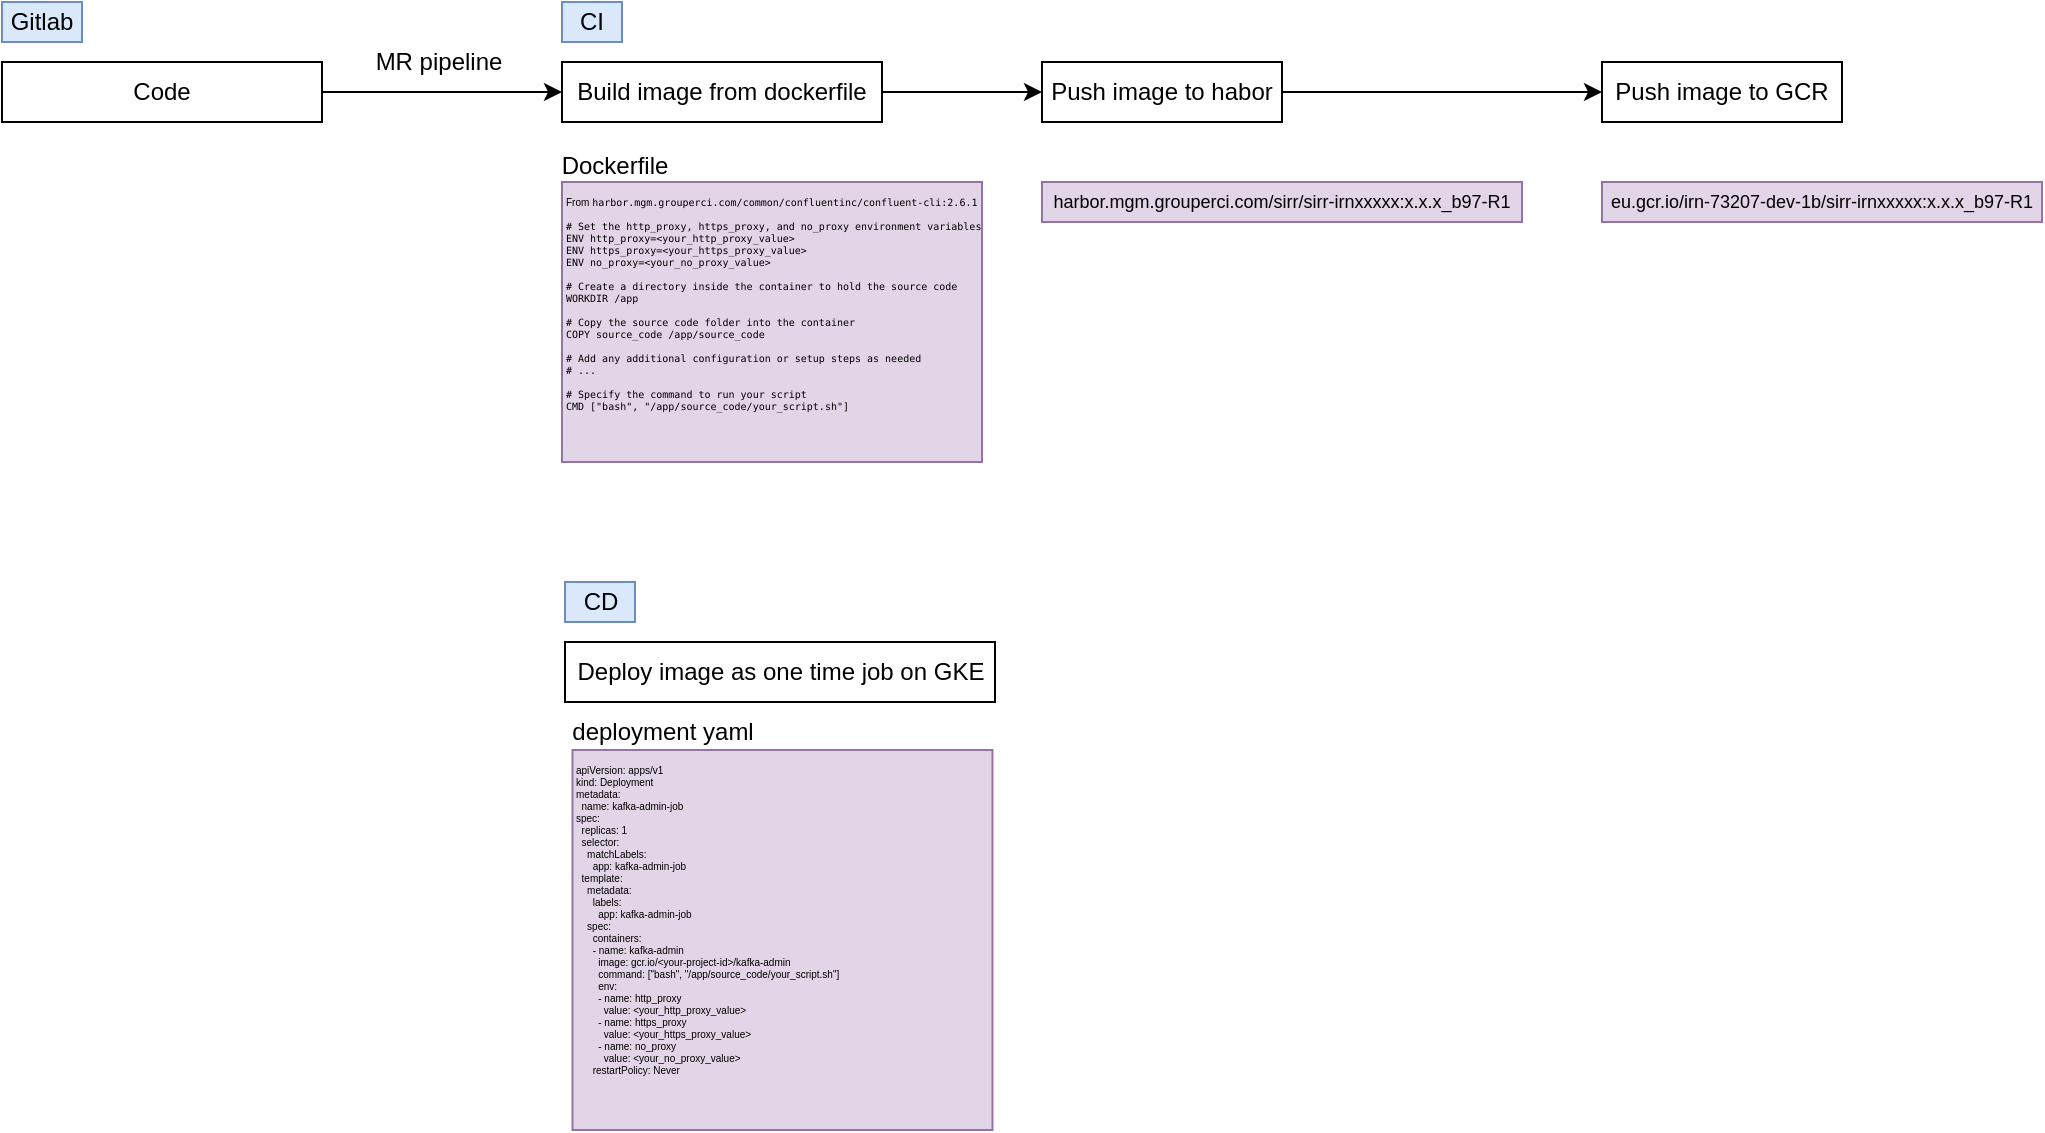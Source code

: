<mxfile version="21.3.2" type="github">
  <diagram name="Page-1" id="FfCRoQGH_oKn72j3upOo">
    <mxGraphModel dx="2117" dy="549" grid="1" gridSize="10" guides="1" tooltips="1" connect="1" arrows="1" fold="1" page="1" pageScale="1" pageWidth="827" pageHeight="1169" math="0" shadow="0">
      <root>
        <mxCell id="0" />
        <mxCell id="1" parent="0" />
        <mxCell id="AF05VZKG7TkKXqjTwzGu-1" value="CI" style="rounded=0;whiteSpace=wrap;html=1;fillColor=#dae8fc;strokeColor=#6c8ebf;" vertex="1" parent="1">
          <mxGeometry x="40" y="120" width="30" height="20" as="geometry" />
        </mxCell>
        <mxCell id="AF05VZKG7TkKXqjTwzGu-2" value="Deploy image as one time job on GKE" style="rounded=0;whiteSpace=wrap;html=1;" vertex="1" parent="1">
          <mxGeometry x="41.5" y="440" width="215" height="30" as="geometry" />
        </mxCell>
        <mxCell id="AF05VZKG7TkKXqjTwzGu-7" style="edgeStyle=orthogonalEdgeStyle;rounded=0;orthogonalLoop=1;jettySize=auto;html=1;entryX=0;entryY=0.5;entryDx=0;entryDy=0;" edge="1" parent="1" source="AF05VZKG7TkKXqjTwzGu-3" target="AF05VZKG7TkKXqjTwzGu-4">
          <mxGeometry relative="1" as="geometry" />
        </mxCell>
        <mxCell id="AF05VZKG7TkKXqjTwzGu-3" value="Build image from dockerfile" style="rounded=0;whiteSpace=wrap;html=1;" vertex="1" parent="1">
          <mxGeometry x="40" y="150" width="160" height="30" as="geometry" />
        </mxCell>
        <mxCell id="AF05VZKG7TkKXqjTwzGu-8" style="edgeStyle=orthogonalEdgeStyle;rounded=0;orthogonalLoop=1;jettySize=auto;html=1;entryX=0;entryY=0.5;entryDx=0;entryDy=0;" edge="1" parent="1" source="AF05VZKG7TkKXqjTwzGu-4" target="AF05VZKG7TkKXqjTwzGu-5">
          <mxGeometry relative="1" as="geometry" />
        </mxCell>
        <mxCell id="AF05VZKG7TkKXqjTwzGu-4" value="Push image to habor" style="rounded=0;whiteSpace=wrap;html=1;" vertex="1" parent="1">
          <mxGeometry x="280" y="150" width="120" height="30" as="geometry" />
        </mxCell>
        <mxCell id="AF05VZKG7TkKXqjTwzGu-5" value="Push image to GCR" style="rounded=0;whiteSpace=wrap;html=1;" vertex="1" parent="1">
          <mxGeometry x="560" y="150" width="120" height="30" as="geometry" />
        </mxCell>
        <mxCell id="AF05VZKG7TkKXqjTwzGu-6" value="CD" style="rounded=0;whiteSpace=wrap;html=1;fillColor=#dae8fc;strokeColor=#6c8ebf;" vertex="1" parent="1">
          <mxGeometry x="41.5" y="410" width="35" height="20" as="geometry" />
        </mxCell>
        <mxCell id="AF05VZKG7TkKXqjTwzGu-9" value="From&amp;nbsp;&lt;code style=&quot;font-size: 5px;&quot;&gt;harbor.mgm.grouperci.com/common/confluentinc/confluent-cli:2.6.1&lt;br style=&quot;font-size: 5px;&quot;&gt;&lt;br style=&quot;font-size: 5px;&quot;&gt;# Set the http_proxy, https_proxy, and no_proxy environment variables&lt;br style=&quot;font-size: 5px;&quot;&gt;ENV http_proxy=&amp;lt;your_http_proxy_value&amp;gt;&lt;br style=&quot;font-size: 5px;&quot;&gt;ENV https_proxy=&amp;lt;your_https_proxy_value&amp;gt;&lt;br style=&quot;font-size: 5px;&quot;&gt;ENV no_proxy=&amp;lt;your_no_proxy_value&amp;gt;&lt;br style=&quot;font-size: 5px;&quot;&gt;&lt;br style=&quot;font-size: 5px;&quot;&gt;# Create a directory inside the container to hold the source code&lt;br style=&quot;font-size: 5px;&quot;&gt;WORKDIR /app&lt;br style=&quot;font-size: 5px;&quot;&gt;&lt;br style=&quot;font-size: 5px;&quot;&gt;# Copy the source code folder into the container&lt;br style=&quot;font-size: 5px;&quot;&gt;COPY source_code /app/source_code&lt;br style=&quot;font-size: 5px;&quot;&gt;&lt;br style=&quot;font-size: 5px;&quot;&gt;# Add any additional configuration or setup steps as needed&lt;br style=&quot;font-size: 5px;&quot;&gt;# ...&lt;br style=&quot;font-size: 5px;&quot;&gt;&lt;br style=&quot;font-size: 5px;&quot;&gt;# Specify the command to run your script&lt;br style=&quot;font-size: 5px;&quot;&gt;CMD [&quot;bash&quot;, &quot;/app/source_code/your_script.sh&quot;]&lt;br style=&quot;font-size: 5px;&quot;&gt;&lt;br style=&quot;font-size: 5px;&quot;&gt;&lt;br style=&quot;font-size: 5px;&quot;&gt;&lt;br style=&quot;font-size: 5px;&quot;&gt;&lt;br style=&quot;font-size: 5px;&quot;&gt;&lt;br style=&quot;font-size: 5px;&quot;&gt;&lt;br style=&quot;font-size: 5px;&quot;&gt;&lt;/code&gt;" style="rounded=0;whiteSpace=wrap;html=1;verticalAlign=top;align=left;fontSize=5;fillColor=#e1d5e7;strokeColor=#9673a6;" vertex="1" parent="1">
          <mxGeometry x="40" y="210" width="210" height="140" as="geometry" />
        </mxCell>
        <mxCell id="AF05VZKG7TkKXqjTwzGu-10" value="harbor.mgm.grouperci.com/sirr/sirr-irnxxxxx:x.x.x_b97-R1" style="rounded=0;whiteSpace=wrap;html=1;fontSize=9;fillColor=#e1d5e7;strokeColor=#9673a6;" vertex="1" parent="1">
          <mxGeometry x="280" y="210" width="240" height="20" as="geometry" />
        </mxCell>
        <mxCell id="AF05VZKG7TkKXqjTwzGu-14" style="edgeStyle=orthogonalEdgeStyle;rounded=0;orthogonalLoop=1;jettySize=auto;html=1;entryX=0;entryY=0.5;entryDx=0;entryDy=0;" edge="1" parent="1" source="AF05VZKG7TkKXqjTwzGu-12" target="AF05VZKG7TkKXqjTwzGu-3">
          <mxGeometry relative="1" as="geometry" />
        </mxCell>
        <mxCell id="AF05VZKG7TkKXqjTwzGu-12" value="Code" style="rounded=0;whiteSpace=wrap;html=1;" vertex="1" parent="1">
          <mxGeometry x="-240" y="150" width="160" height="30" as="geometry" />
        </mxCell>
        <mxCell id="AF05VZKG7TkKXqjTwzGu-13" value="Gitlab" style="rounded=0;whiteSpace=wrap;html=1;fillColor=#dae8fc;strokeColor=#6c8ebf;" vertex="1" parent="1">
          <mxGeometry x="-240" y="120" width="40" height="20" as="geometry" />
        </mxCell>
        <mxCell id="AF05VZKG7TkKXqjTwzGu-15" value="MR pipeline" style="text;html=1;align=center;verticalAlign=middle;resizable=0;points=[];autosize=1;strokeColor=none;fillColor=none;" vertex="1" parent="1">
          <mxGeometry x="-67" y="135" width="90" height="30" as="geometry" />
        </mxCell>
        <mxCell id="AF05VZKG7TkKXqjTwzGu-16" value="eu.gcr.io/irn-73207-dev-1b/sirr-irnxxxxx:x.x.x_b97-R1" style="rounded=0;whiteSpace=wrap;html=1;fontSize=9;fillColor=#e1d5e7;strokeColor=#9673a6;" vertex="1" parent="1">
          <mxGeometry x="560" y="210" width="220" height="20" as="geometry" />
        </mxCell>
        <mxCell id="AF05VZKG7TkKXqjTwzGu-18" value="&lt;code style=&quot;&quot;&gt;&lt;div style=&quot;&quot;&gt;&lt;font face=&quot;Helvetica&quot;&gt;apiVersion: apps/v1&lt;/font&gt;&lt;/div&gt;&lt;div style=&quot;&quot;&gt;&lt;font face=&quot;Helvetica&quot;&gt;kind: Deployment&lt;/font&gt;&lt;/div&gt;&lt;div style=&quot;&quot;&gt;&lt;font face=&quot;Helvetica&quot;&gt;metadata:&lt;/font&gt;&lt;/div&gt;&lt;div style=&quot;&quot;&gt;&lt;font face=&quot;Helvetica&quot;&gt;&amp;nbsp; name: kafka-admin-job&lt;/font&gt;&lt;/div&gt;&lt;div style=&quot;&quot;&gt;&lt;font face=&quot;Helvetica&quot;&gt;spec:&lt;/font&gt;&lt;/div&gt;&lt;div style=&quot;&quot;&gt;&lt;font face=&quot;Helvetica&quot;&gt;&amp;nbsp; replicas: 1&lt;/font&gt;&lt;/div&gt;&lt;div style=&quot;&quot;&gt;&lt;font face=&quot;Helvetica&quot;&gt;&amp;nbsp; selector:&lt;/font&gt;&lt;/div&gt;&lt;div style=&quot;&quot;&gt;&lt;font face=&quot;Helvetica&quot;&gt;&amp;nbsp; &amp;nbsp; matchLabels:&lt;/font&gt;&lt;/div&gt;&lt;div style=&quot;&quot;&gt;&lt;font face=&quot;Helvetica&quot;&gt;&amp;nbsp; &amp;nbsp; &amp;nbsp; app: kafka-admin-job&lt;/font&gt;&lt;/div&gt;&lt;div style=&quot;&quot;&gt;&lt;font face=&quot;Helvetica&quot;&gt;&amp;nbsp; template:&lt;/font&gt;&lt;/div&gt;&lt;div style=&quot;&quot;&gt;&lt;font face=&quot;Helvetica&quot;&gt;&amp;nbsp; &amp;nbsp; metadata:&lt;/font&gt;&lt;/div&gt;&lt;div style=&quot;&quot;&gt;&lt;font face=&quot;Helvetica&quot;&gt;&amp;nbsp; &amp;nbsp; &amp;nbsp; labels:&lt;/font&gt;&lt;/div&gt;&lt;div style=&quot;&quot;&gt;&lt;font face=&quot;Helvetica&quot;&gt;&amp;nbsp; &amp;nbsp; &amp;nbsp; &amp;nbsp; app: kafka-admin-job&lt;/font&gt;&lt;/div&gt;&lt;div style=&quot;&quot;&gt;&lt;font face=&quot;Helvetica&quot;&gt;&amp;nbsp; &amp;nbsp; spec:&lt;/font&gt;&lt;/div&gt;&lt;div style=&quot;&quot;&gt;&lt;font face=&quot;Helvetica&quot;&gt;&amp;nbsp; &amp;nbsp; &amp;nbsp; containers:&lt;/font&gt;&lt;/div&gt;&lt;div style=&quot;&quot;&gt;&lt;font face=&quot;Helvetica&quot;&gt;&amp;nbsp; &amp;nbsp; &amp;nbsp; - name: kafka-admin&lt;/font&gt;&lt;/div&gt;&lt;div style=&quot;&quot;&gt;&lt;font face=&quot;Helvetica&quot;&gt;&amp;nbsp; &amp;nbsp; &amp;nbsp; &amp;nbsp; image: gcr.io/&amp;lt;your-project-id&amp;gt;/kafka-admin&lt;/font&gt;&lt;/div&gt;&lt;div style=&quot;&quot;&gt;&lt;font face=&quot;Helvetica&quot;&gt;&amp;nbsp; &amp;nbsp; &amp;nbsp; &amp;nbsp; command: [&quot;bash&quot;, &quot;/app/source_code/your_script.sh&quot;]&lt;/font&gt;&lt;/div&gt;&lt;div style=&quot;&quot;&gt;&lt;font face=&quot;Helvetica&quot;&gt;&amp;nbsp; &amp;nbsp; &amp;nbsp; &amp;nbsp; env:&lt;/font&gt;&lt;/div&gt;&lt;div style=&quot;&quot;&gt;&lt;font face=&quot;Helvetica&quot;&gt;&amp;nbsp; &amp;nbsp; &amp;nbsp; &amp;nbsp; - name: http_proxy&lt;/font&gt;&lt;/div&gt;&lt;div style=&quot;&quot;&gt;&lt;font face=&quot;Helvetica&quot;&gt;&amp;nbsp; &amp;nbsp; &amp;nbsp; &amp;nbsp; &amp;nbsp; value: &amp;lt;your_http_proxy_value&amp;gt;&lt;/font&gt;&lt;/div&gt;&lt;div style=&quot;&quot;&gt;&lt;font face=&quot;Helvetica&quot;&gt;&amp;nbsp; &amp;nbsp; &amp;nbsp; &amp;nbsp; - name: https_proxy&lt;/font&gt;&lt;/div&gt;&lt;div style=&quot;&quot;&gt;&lt;font face=&quot;Helvetica&quot;&gt;&amp;nbsp; &amp;nbsp; &amp;nbsp; &amp;nbsp; &amp;nbsp; value: &amp;lt;your_https_proxy_value&amp;gt;&lt;/font&gt;&lt;/div&gt;&lt;div style=&quot;&quot;&gt;&lt;font face=&quot;Helvetica&quot;&gt;&amp;nbsp; &amp;nbsp; &amp;nbsp; &amp;nbsp; - name: no_proxy&lt;/font&gt;&lt;/div&gt;&lt;div style=&quot;&quot;&gt;&lt;font face=&quot;Helvetica&quot;&gt;&amp;nbsp; &amp;nbsp; &amp;nbsp; &amp;nbsp; &amp;nbsp; value: &amp;lt;your_no_proxy_value&amp;gt;&lt;/font&gt;&lt;/div&gt;&lt;div style=&quot;&quot;&gt;&lt;font face=&quot;Helvetica&quot;&gt;&amp;nbsp; &amp;nbsp; &amp;nbsp; restartPolicy: Never&lt;/font&gt;&lt;/div&gt;&lt;div style=&quot;font-size: 5px;&quot;&gt;&lt;br&gt;&lt;/div&gt;&lt;/code&gt;" style="rounded=0;whiteSpace=wrap;html=1;verticalAlign=top;align=left;fontSize=5;fillColor=#e1d5e7;strokeColor=#9673a6;" vertex="1" parent="1">
          <mxGeometry x="45.25" y="494" width="210" height="190" as="geometry" />
        </mxCell>
        <mxCell id="AF05VZKG7TkKXqjTwzGu-19" value="Dockerfile" style="text;html=1;align=center;verticalAlign=middle;resizable=0;points=[];autosize=1;strokeColor=none;fillColor=none;" vertex="1" parent="1">
          <mxGeometry x="26" y="187" width="80" height="30" as="geometry" />
        </mxCell>
        <mxCell id="AF05VZKG7TkKXqjTwzGu-20" value="deployment yaml" style="text;html=1;align=center;verticalAlign=middle;resizable=0;points=[];autosize=1;strokeColor=none;fillColor=none;" vertex="1" parent="1">
          <mxGeometry x="34.75" y="470" width="110" height="30" as="geometry" />
        </mxCell>
      </root>
    </mxGraphModel>
  </diagram>
</mxfile>
